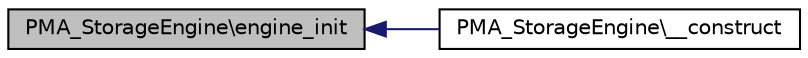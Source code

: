digraph G
{
  edge [fontname="Helvetica",fontsize="10",labelfontname="Helvetica",labelfontsize="10"];
  node [fontname="Helvetica",fontsize="10",shape=record];
  rankdir="LR";
  Node1 [label="PMA_StorageEngine\\engine_init",height=0.2,width=0.4,color="black", fillcolor="grey75", style="filled" fontcolor="black"];
  Node1 -> Node2 [dir="back",color="midnightblue",fontsize="10",style="solid",fontname="Helvetica"];
  Node2 [label="PMA_StorageEngine\\__construct",height=0.2,width=0.4,color="black", fillcolor="white", style="filled",URL="$classPMA__StorageEngine.html#a25e76e5d16ff3d6289afc115b60f4edb",tooltip="Constructor."];
}
